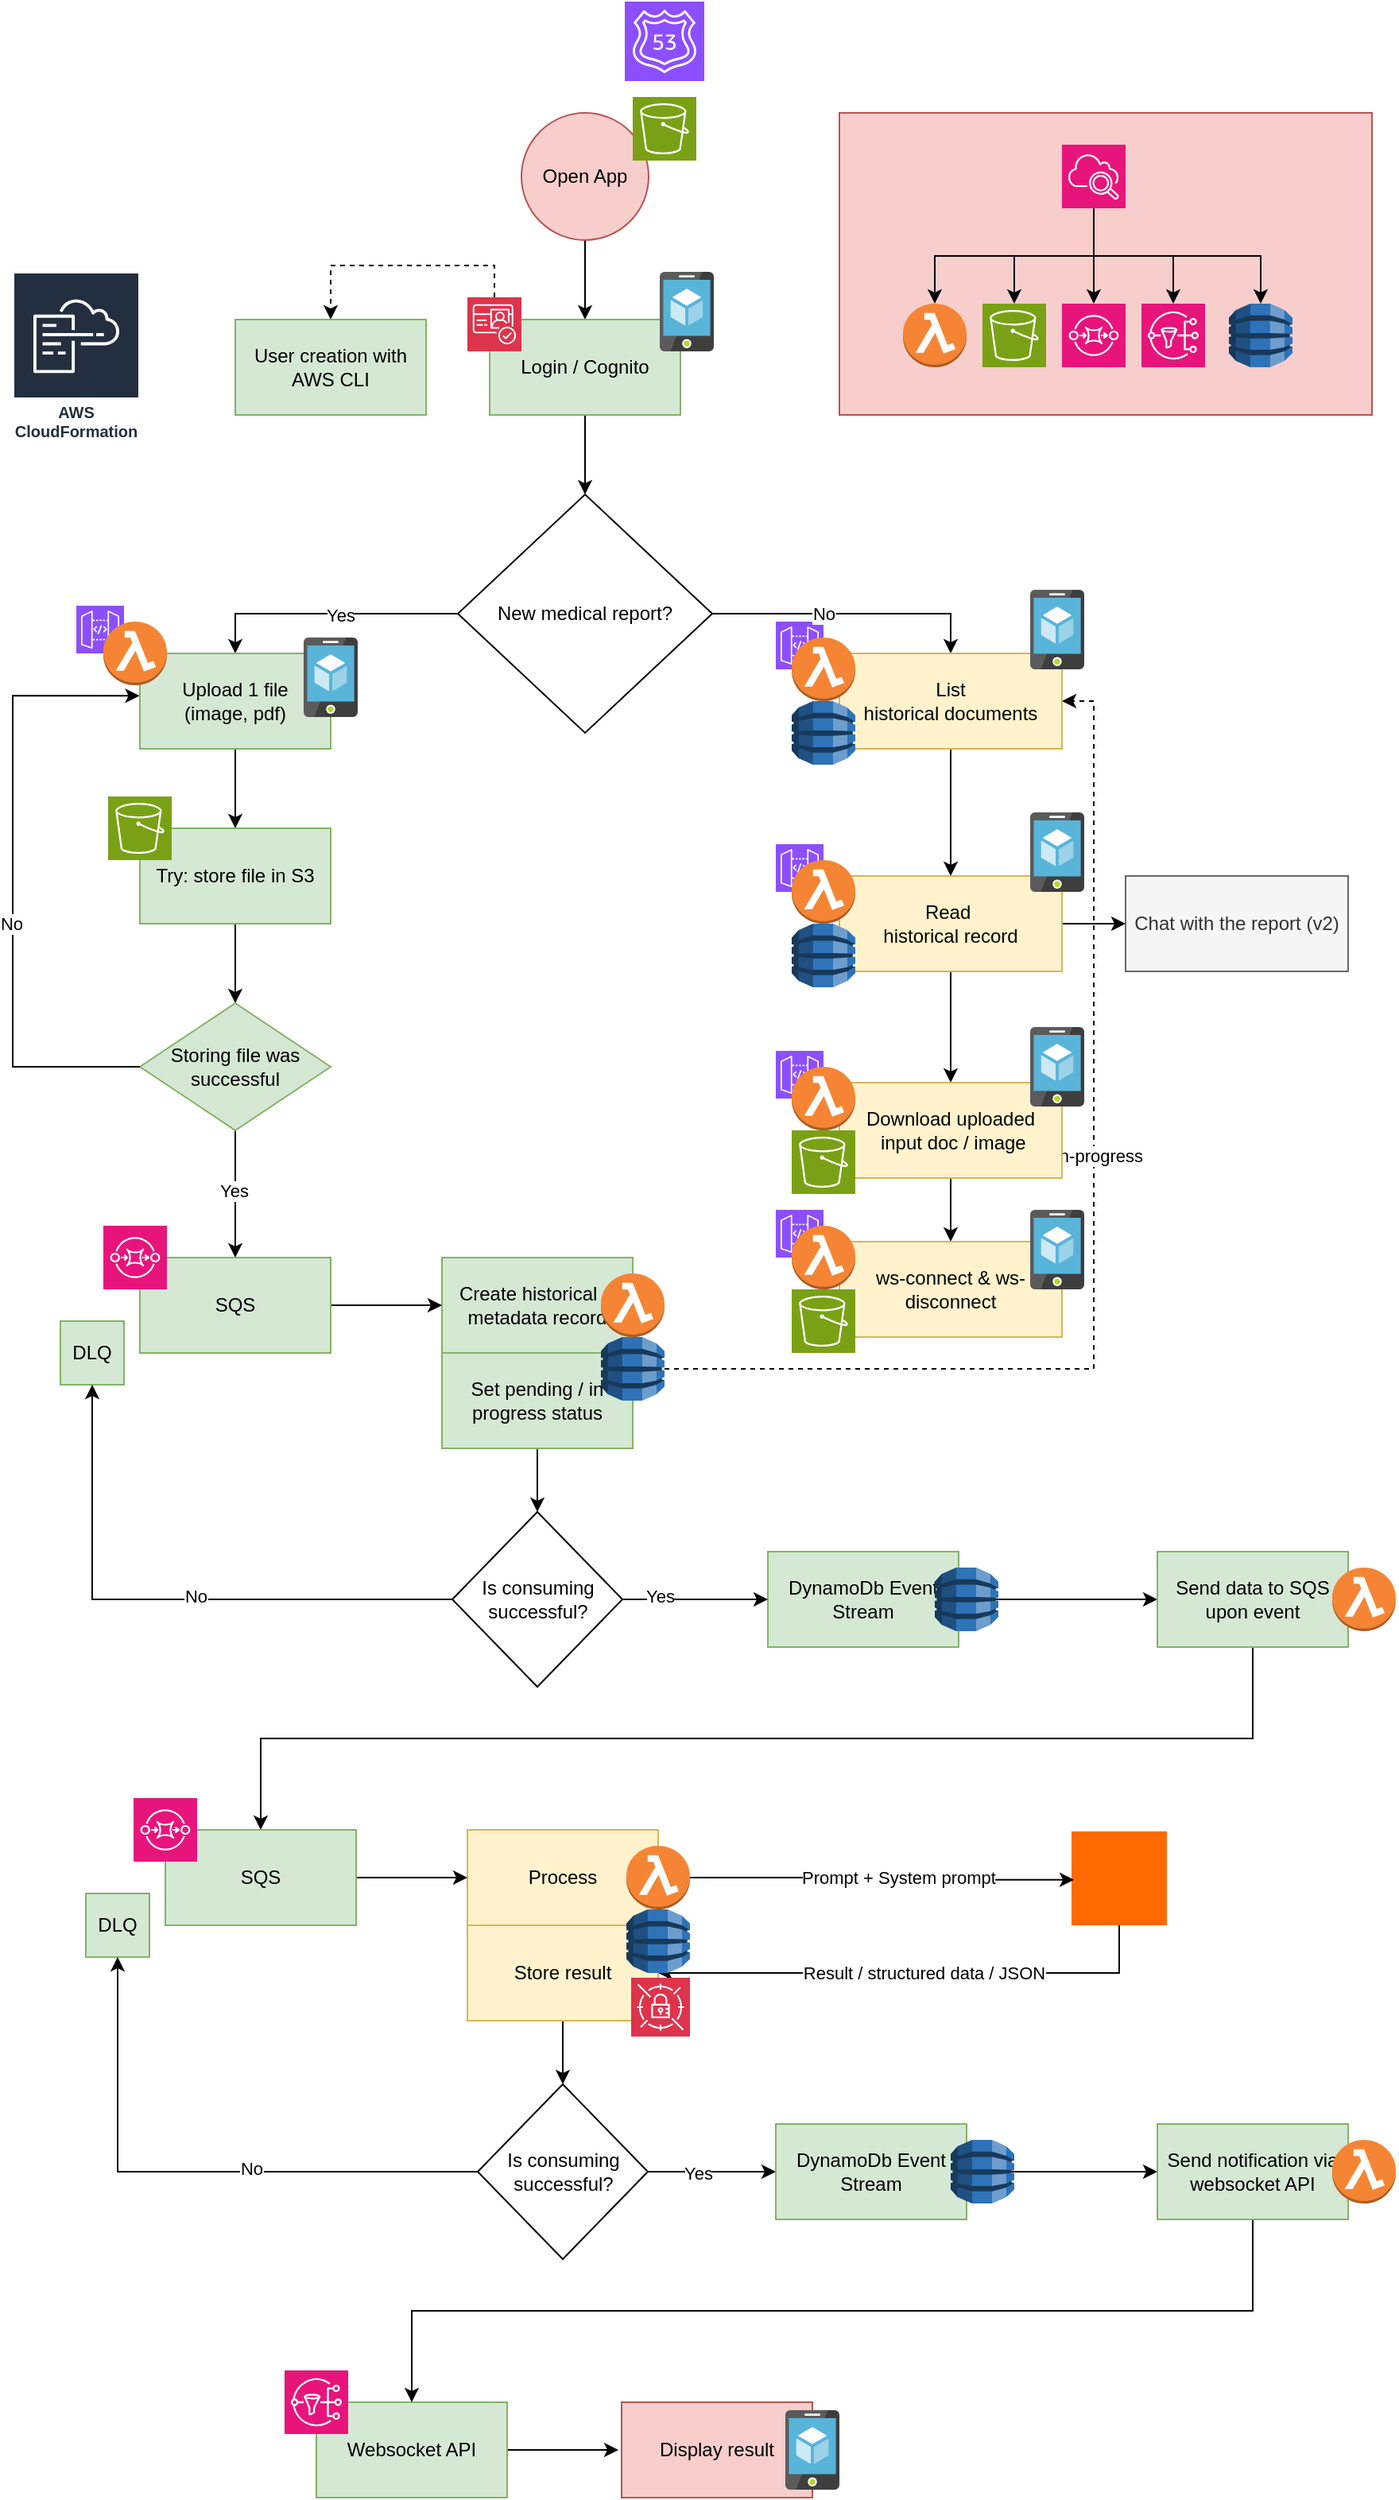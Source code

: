 <mxfile version="27.1.6">
  <diagram name="Page-1" id="Y_hc3ARw3C1NL8DJsnTQ">
    <mxGraphModel dx="990" dy="815" grid="1" gridSize="10" guides="1" tooltips="1" connect="1" arrows="1" fold="1" page="1" pageScale="1" pageWidth="850" pageHeight="1100" math="0" shadow="0">
      <root>
        <mxCell id="0" />
        <mxCell id="1" parent="0" />
        <mxCell id="__iqIt55K_sFtDM_duey-32" value="" style="sketch=0;points=[[0,0,0],[0.25,0,0],[0.5,0,0],[0.75,0,0],[1,0,0],[0,1,0],[0.25,1,0],[0.5,1,0],[0.75,1,0],[1,1,0],[0,0.25,0],[0,0.5,0],[0,0.75,0],[1,0.25,0],[1,0.5,0],[1,0.75,0]];outlineConnect=0;fontColor=#232F3E;fillColor=#8C4FFF;strokeColor=#ffffff;dashed=0;verticalLabelPosition=bottom;verticalAlign=top;align=center;html=1;fontSize=12;fontStyle=0;aspect=fixed;shape=mxgraph.aws4.resourceIcon;resIcon=mxgraph.aws4.api_gateway;" parent="1" vertex="1">
          <mxGeometry x="520" y="790" width="30" height="30" as="geometry" />
        </mxCell>
        <mxCell id="__iqIt55K_sFtDM_duey-17" style="edgeStyle=orthogonalEdgeStyle;rounded=0;orthogonalLoop=1;jettySize=auto;html=1;exitX=0.5;exitY=1;exitDx=0;exitDy=0;entryX=0.5;entryY=0;entryDx=0;entryDy=0;" parent="1" source="__iqIt55K_sFtDM_duey-23" target="rx4f9Ddi6StPvwFSY7jq-37" edge="1">
          <mxGeometry relative="1" as="geometry" />
        </mxCell>
        <mxCell id="__iqIt55K_sFtDM_duey-25" style="edgeStyle=orthogonalEdgeStyle;rounded=0;orthogonalLoop=1;jettySize=auto;html=1;exitX=1;exitY=0.5;exitDx=0;exitDy=0;entryX=0;entryY=0.5;entryDx=0;entryDy=0;" parent="1" source="__iqIt55K_sFtDM_duey-16" target="__iqIt55K_sFtDM_duey-23" edge="1">
          <mxGeometry relative="1" as="geometry" />
        </mxCell>
        <mxCell id="__iqIt55K_sFtDM_duey-16" value="DynamoDb Event Stream" style="rounded=0;whiteSpace=wrap;html=1;fillColor=#d5e8d4;strokeColor=#82b366;" parent="1" vertex="1">
          <mxGeometry x="515" y="1005" width="120" height="60" as="geometry" />
        </mxCell>
        <mxCell id="rx4f9Ddi6StPvwFSY7jq-116" value="" style="sketch=0;points=[[0,0,0],[0.25,0,0],[0.5,0,0],[0.75,0,0],[1,0,0],[0,1,0],[0.25,1,0],[0.5,1,0],[0.75,1,0],[1,1,0],[0,0.25,0],[0,0.5,0],[0,0.75,0],[1,0.25,0],[1,0.5,0],[1,0.75,0]];outlineConnect=0;fontColor=#232F3E;fillColor=#8C4FFF;strokeColor=#ffffff;dashed=0;verticalLabelPosition=bottom;verticalAlign=top;align=center;html=1;fontSize=12;fontStyle=0;aspect=fixed;shape=mxgraph.aws4.resourceIcon;resIcon=mxgraph.aws4.api_gateway;" parent="1" vertex="1">
          <mxGeometry x="520" y="690" width="30" height="30" as="geometry" />
        </mxCell>
        <mxCell id="rx4f9Ddi6StPvwFSY7jq-115" value="" style="sketch=0;points=[[0,0,0],[0.25,0,0],[0.5,0,0],[0.75,0,0],[1,0,0],[0,1,0],[0.25,1,0],[0.5,1,0],[0.75,1,0],[1,1,0],[0,0.25,0],[0,0.5,0],[0,0.75,0],[1,0.25,0],[1,0.5,0],[1,0.75,0]];outlineConnect=0;fontColor=#232F3E;fillColor=#8C4FFF;strokeColor=#ffffff;dashed=0;verticalLabelPosition=bottom;verticalAlign=top;align=center;html=1;fontSize=12;fontStyle=0;aspect=fixed;shape=mxgraph.aws4.resourceIcon;resIcon=mxgraph.aws4.api_gateway;" parent="1" vertex="1">
          <mxGeometry x="520" y="560" width="30" height="30" as="geometry" />
        </mxCell>
        <mxCell id="rx4f9Ddi6StPvwFSY7jq-114" value="" style="sketch=0;points=[[0,0,0],[0.25,0,0],[0.5,0,0],[0.75,0,0],[1,0,0],[0,1,0],[0.25,1,0],[0.5,1,0],[0.75,1,0],[1,1,0],[0,0.25,0],[0,0.5,0],[0,0.75,0],[1,0.25,0],[1,0.5,0],[1,0.75,0]];outlineConnect=0;fontColor=#232F3E;fillColor=#8C4FFF;strokeColor=#ffffff;dashed=0;verticalLabelPosition=bottom;verticalAlign=top;align=center;html=1;fontSize=12;fontStyle=0;aspect=fixed;shape=mxgraph.aws4.resourceIcon;resIcon=mxgraph.aws4.api_gateway;" parent="1" vertex="1">
          <mxGeometry x="520" y="420" width="30" height="30" as="geometry" />
        </mxCell>
        <mxCell id="rx4f9Ddi6StPvwFSY7jq-113" value="" style="sketch=0;points=[[0,0,0],[0.25,0,0],[0.5,0,0],[0.75,0,0],[1,0,0],[0,1,0],[0.25,1,0],[0.5,1,0],[0.75,1,0],[1,1,0],[0,0.25,0],[0,0.5,0],[0,0.75,0],[1,0.25,0],[1,0.5,0],[1,0.75,0]];outlineConnect=0;fontColor=#232F3E;fillColor=#8C4FFF;strokeColor=#ffffff;dashed=0;verticalLabelPosition=bottom;verticalAlign=top;align=center;html=1;fontSize=12;fontStyle=0;aspect=fixed;shape=mxgraph.aws4.resourceIcon;resIcon=mxgraph.aws4.api_gateway;" parent="1" vertex="1">
          <mxGeometry x="80" y="410" width="30" height="30" as="geometry" />
        </mxCell>
        <mxCell id="rx4f9Ddi6StPvwFSY7jq-107" value="" style="rounded=0;whiteSpace=wrap;html=1;fillColor=#f8cecc;strokeColor=#b85450;" parent="1" vertex="1">
          <mxGeometry x="560" y="100" width="335" height="190" as="geometry" />
        </mxCell>
        <mxCell id="rx4f9Ddi6StPvwFSY7jq-8" style="edgeStyle=orthogonalEdgeStyle;rounded=0;orthogonalLoop=1;jettySize=auto;html=1;exitX=0.5;exitY=1;exitDx=0;exitDy=0;entryX=0.5;entryY=0;entryDx=0;entryDy=0;" parent="1" source="rx4f9Ddi6StPvwFSY7jq-1" target="rx4f9Ddi6StPvwFSY7jq-2" edge="1">
          <mxGeometry relative="1" as="geometry" />
        </mxCell>
        <mxCell id="rx4f9Ddi6StPvwFSY7jq-1" value="Open App" style="ellipse;whiteSpace=wrap;html=1;aspect=fixed;fillColor=#f8cecc;strokeColor=#b85450;" parent="1" vertex="1">
          <mxGeometry x="360" y="100" width="80" height="80" as="geometry" />
        </mxCell>
        <mxCell id="rx4f9Ddi6StPvwFSY7jq-11" style="edgeStyle=orthogonalEdgeStyle;rounded=0;orthogonalLoop=1;jettySize=auto;html=1;exitX=0.5;exitY=1;exitDx=0;exitDy=0;entryX=0.5;entryY=0;entryDx=0;entryDy=0;" parent="1" source="rx4f9Ddi6StPvwFSY7jq-2" target="rx4f9Ddi6StPvwFSY7jq-3" edge="1">
          <mxGeometry relative="1" as="geometry" />
        </mxCell>
        <mxCell id="rx4f9Ddi6StPvwFSY7jq-2" value="Login / Cognito" style="rounded=0;whiteSpace=wrap;html=1;fillColor=#d5e8d4;strokeColor=#82b366;" parent="1" vertex="1">
          <mxGeometry x="340" y="230" width="120" height="60" as="geometry" />
        </mxCell>
        <mxCell id="rx4f9Ddi6StPvwFSY7jq-6" style="edgeStyle=orthogonalEdgeStyle;rounded=0;orthogonalLoop=1;jettySize=auto;html=1;exitX=1;exitY=0.5;exitDx=0;exitDy=0;entryX=0.5;entryY=0;entryDx=0;entryDy=0;" parent="1" source="rx4f9Ddi6StPvwFSY7jq-3" target="rx4f9Ddi6StPvwFSY7jq-5" edge="1">
          <mxGeometry relative="1" as="geometry" />
        </mxCell>
        <mxCell id="rx4f9Ddi6StPvwFSY7jq-10" value="No" style="edgeLabel;html=1;align=center;verticalAlign=middle;resizable=0;points=[];" parent="rx4f9Ddi6StPvwFSY7jq-6" vertex="1" connectable="0">
          <mxGeometry x="-0.204" relative="1" as="geometry">
            <mxPoint as="offset" />
          </mxGeometry>
        </mxCell>
        <mxCell id="rx4f9Ddi6StPvwFSY7jq-7" style="edgeStyle=orthogonalEdgeStyle;rounded=0;orthogonalLoop=1;jettySize=auto;html=1;exitX=0;exitY=0.5;exitDx=0;exitDy=0;entryX=0.5;entryY=0;entryDx=0;entryDy=0;" parent="1" source="rx4f9Ddi6StPvwFSY7jq-3" target="rx4f9Ddi6StPvwFSY7jq-4" edge="1">
          <mxGeometry relative="1" as="geometry" />
        </mxCell>
        <mxCell id="rx4f9Ddi6StPvwFSY7jq-9" value="Yes" style="edgeLabel;html=1;align=center;verticalAlign=middle;resizable=0;points=[];" parent="rx4f9Ddi6StPvwFSY7jq-7" vertex="1" connectable="0">
          <mxGeometry x="-0.102" y="1" relative="1" as="geometry">
            <mxPoint as="offset" />
          </mxGeometry>
        </mxCell>
        <mxCell id="rx4f9Ddi6StPvwFSY7jq-3" value="New medical report?" style="rhombus;whiteSpace=wrap;html=1;" parent="1" vertex="1">
          <mxGeometry x="320" y="340" width="160" height="150" as="geometry" />
        </mxCell>
        <mxCell id="rx4f9Ddi6StPvwFSY7jq-24" style="edgeStyle=orthogonalEdgeStyle;rounded=0;orthogonalLoop=1;jettySize=auto;html=1;exitX=0.5;exitY=1;exitDx=0;exitDy=0;entryX=0.5;entryY=0;entryDx=0;entryDy=0;" parent="1" source="rx4f9Ddi6StPvwFSY7jq-4" target="rx4f9Ddi6StPvwFSY7jq-19" edge="1">
          <mxGeometry relative="1" as="geometry" />
        </mxCell>
        <mxCell id="rx4f9Ddi6StPvwFSY7jq-4" value="Upload 1 file &lt;br&gt;(image, pdf)" style="rounded=0;whiteSpace=wrap;html=1;fillColor=#d5e8d4;strokeColor=#82b366;" parent="1" vertex="1">
          <mxGeometry x="120" y="440" width="120" height="60" as="geometry" />
        </mxCell>
        <mxCell id="rx4f9Ddi6StPvwFSY7jq-55" style="edgeStyle=orthogonalEdgeStyle;rounded=0;orthogonalLoop=1;jettySize=auto;html=1;exitX=0.5;exitY=1;exitDx=0;exitDy=0;entryX=0.5;entryY=0;entryDx=0;entryDy=0;" parent="1" source="rx4f9Ddi6StPvwFSY7jq-5" target="rx4f9Ddi6StPvwFSY7jq-54" edge="1">
          <mxGeometry relative="1" as="geometry" />
        </mxCell>
        <mxCell id="rx4f9Ddi6StPvwFSY7jq-5" value="List &lt;br&gt;&lt;div&gt;historical documents&lt;/div&gt;" style="rounded=0;whiteSpace=wrap;html=1;fillColor=#fff2cc;strokeColor=#d6b656;" parent="1" vertex="1">
          <mxGeometry x="560" y="440" width="140" height="60" as="geometry" />
        </mxCell>
        <mxCell id="rx4f9Ddi6StPvwFSY7jq-13" style="edgeStyle=orthogonalEdgeStyle;rounded=0;orthogonalLoop=1;jettySize=auto;html=1;exitX=1;exitY=0.5;exitDx=0;exitDy=0;entryX=1;entryY=0.5;entryDx=0;entryDy=0;dashed=1;" parent="1" source="rx4f9Ddi6StPvwFSY7jq-49" target="rx4f9Ddi6StPvwFSY7jq-5" edge="1">
          <mxGeometry relative="1" as="geometry" />
        </mxCell>
        <mxCell id="wP5DtTvuLRXzQggHeiQx-1" value="in-progress" style="edgeLabel;html=1;align=center;verticalAlign=middle;resizable=0;points=[];" vertex="1" connectable="0" parent="rx4f9Ddi6StPvwFSY7jq-13">
          <mxGeometry x="0.14" y="-3" relative="1" as="geometry">
            <mxPoint as="offset" />
          </mxGeometry>
        </mxCell>
        <mxCell id="rx4f9Ddi6StPvwFSY7jq-12" value="Create historical &amp;amp; metadata record" style="rounded=0;whiteSpace=wrap;html=1;fillColor=#d5e8d4;strokeColor=#82b366;" parent="1" vertex="1">
          <mxGeometry x="310" y="820" width="120" height="60" as="geometry" />
        </mxCell>
        <mxCell id="__iqIt55K_sFtDM_duey-5" style="edgeStyle=orthogonalEdgeStyle;rounded=0;orthogonalLoop=1;jettySize=auto;html=1;exitX=0.5;exitY=1;exitDx=0;exitDy=0;entryX=0.5;entryY=0;entryDx=0;entryDy=0;" parent="1" source="rx4f9Ddi6StPvwFSY7jq-17" target="__iqIt55K_sFtDM_duey-3" edge="1">
          <mxGeometry relative="1" as="geometry" />
        </mxCell>
        <mxCell id="rx4f9Ddi6StPvwFSY7jq-17" value="Set pending / in progress status" style="rounded=0;whiteSpace=wrap;html=1;fillColor=#d5e8d4;strokeColor=#82b366;" parent="1" vertex="1">
          <mxGeometry x="310" y="880" width="120" height="60" as="geometry" />
        </mxCell>
        <mxCell id="rx4f9Ddi6StPvwFSY7jq-27" style="edgeStyle=orthogonalEdgeStyle;rounded=0;orthogonalLoop=1;jettySize=auto;html=1;exitX=0.5;exitY=1;exitDx=0;exitDy=0;entryX=0.5;entryY=0;entryDx=0;entryDy=0;" parent="1" source="rx4f9Ddi6StPvwFSY7jq-19" target="rx4f9Ddi6StPvwFSY7jq-26" edge="1">
          <mxGeometry relative="1" as="geometry" />
        </mxCell>
        <mxCell id="rx4f9Ddi6StPvwFSY7jq-19" value="Try: store file in S3" style="rounded=0;whiteSpace=wrap;html=1;fillColor=#d5e8d4;strokeColor=#82b366;" parent="1" vertex="1">
          <mxGeometry x="120" y="550" width="120" height="60" as="geometry" />
        </mxCell>
        <mxCell id="rx4f9Ddi6StPvwFSY7jq-36" style="edgeStyle=orthogonalEdgeStyle;rounded=0;orthogonalLoop=1;jettySize=auto;html=1;" parent="1" source="rx4f9Ddi6StPvwFSY7jq-21" target="rx4f9Ddi6StPvwFSY7jq-12" edge="1">
          <mxGeometry relative="1" as="geometry" />
        </mxCell>
        <mxCell id="rx4f9Ddi6StPvwFSY7jq-21" value="SQS" style="rounded=0;whiteSpace=wrap;html=1;fillColor=#d5e8d4;strokeColor=#82b366;" parent="1" vertex="1">
          <mxGeometry x="120" y="820" width="120" height="60" as="geometry" />
        </mxCell>
        <mxCell id="rx4f9Ddi6StPvwFSY7jq-28" style="edgeStyle=orthogonalEdgeStyle;rounded=0;orthogonalLoop=1;jettySize=auto;html=1;exitX=0.5;exitY=1;exitDx=0;exitDy=0;" parent="1" source="rx4f9Ddi6StPvwFSY7jq-26" target="rx4f9Ddi6StPvwFSY7jq-21" edge="1">
          <mxGeometry relative="1" as="geometry" />
        </mxCell>
        <mxCell id="rx4f9Ddi6StPvwFSY7jq-31" value="Yes" style="edgeLabel;html=1;align=center;verticalAlign=middle;resizable=0;points=[];" parent="rx4f9Ddi6StPvwFSY7jq-28" vertex="1" connectable="0">
          <mxGeometry x="-0.061" y="-1" relative="1" as="geometry">
            <mxPoint as="offset" />
          </mxGeometry>
        </mxCell>
        <mxCell id="rx4f9Ddi6StPvwFSY7jq-26" value="Storing file was successful" style="rhombus;whiteSpace=wrap;html=1;fillColor=#d5e8d4;strokeColor=#82b366;" parent="1" vertex="1">
          <mxGeometry x="120" y="660" width="120" height="80" as="geometry" />
        </mxCell>
        <mxCell id="rx4f9Ddi6StPvwFSY7jq-29" style="edgeStyle=orthogonalEdgeStyle;rounded=0;orthogonalLoop=1;jettySize=auto;html=1;exitX=0;exitY=0.5;exitDx=0;exitDy=0;entryX=-0.002;entryY=0.444;entryDx=0;entryDy=0;entryPerimeter=0;" parent="1" source="rx4f9Ddi6StPvwFSY7jq-26" target="rx4f9Ddi6StPvwFSY7jq-4" edge="1">
          <mxGeometry relative="1" as="geometry">
            <Array as="points">
              <mxPoint x="40" y="700" />
              <mxPoint x="40" y="467" />
            </Array>
          </mxGeometry>
        </mxCell>
        <mxCell id="rx4f9Ddi6StPvwFSY7jq-30" value="No" style="edgeLabel;html=1;align=center;verticalAlign=middle;resizable=0;points=[];" parent="rx4f9Ddi6StPvwFSY7jq-29" vertex="1" connectable="0">
          <mxGeometry x="-0.133" y="1" relative="1" as="geometry">
            <mxPoint as="offset" />
          </mxGeometry>
        </mxCell>
        <mxCell id="rx4f9Ddi6StPvwFSY7jq-32" value="Process" style="rounded=0;whiteSpace=wrap;html=1;fillColor=#fff2cc;strokeColor=#d6b656;" parent="1" vertex="1">
          <mxGeometry x="326" y="1180" width="120" height="60" as="geometry" />
        </mxCell>
        <mxCell id="rx4f9Ddi6StPvwFSY7jq-34" value="" style="outlineConnect=0;dashed=0;verticalLabelPosition=bottom;verticalAlign=top;align=center;html=1;shape=mxgraph.aws3.lambda_function;fillColor=#F58534;gradientColor=none;" parent="1" vertex="1">
          <mxGeometry x="426" y="1190" width="40" height="40" as="geometry" />
        </mxCell>
        <mxCell id="rx4f9Ddi6StPvwFSY7jq-35" value="" style="outlineConnect=0;dashed=0;verticalLabelPosition=bottom;verticalAlign=top;align=center;html=1;shape=mxgraph.aws3.lambda_function;fillColor=#F58534;gradientColor=none;" parent="1" vertex="1">
          <mxGeometry x="410" y="830" width="40" height="40" as="geometry" />
        </mxCell>
        <mxCell id="rx4f9Ddi6StPvwFSY7jq-39" style="edgeStyle=orthogonalEdgeStyle;rounded=0;orthogonalLoop=1;jettySize=auto;html=1;exitX=1;exitY=0.5;exitDx=0;exitDy=0;entryX=0;entryY=0.5;entryDx=0;entryDy=0;" parent="1" source="rx4f9Ddi6StPvwFSY7jq-37" target="rx4f9Ddi6StPvwFSY7jq-32" edge="1">
          <mxGeometry relative="1" as="geometry" />
        </mxCell>
        <mxCell id="rx4f9Ddi6StPvwFSY7jq-37" value="SQS" style="rounded=0;whiteSpace=wrap;html=1;fillColor=#d5e8d4;strokeColor=#82b366;" parent="1" vertex="1">
          <mxGeometry x="136" y="1180" width="120" height="60" as="geometry" />
        </mxCell>
        <mxCell id="rx4f9Ddi6StPvwFSY7jq-46" style="edgeStyle=orthogonalEdgeStyle;rounded=0;orthogonalLoop=1;jettySize=auto;html=1;entryX=1;entryY=0.5;entryDx=0;entryDy=0;" parent="1" source="rx4f9Ddi6StPvwFSY7jq-41" target="rx4f9Ddi6StPvwFSY7jq-48" edge="1">
          <mxGeometry relative="1" as="geometry">
            <Array as="points">
              <mxPoint x="736" y="1270" />
            </Array>
          </mxGeometry>
        </mxCell>
        <mxCell id="rx4f9Ddi6StPvwFSY7jq-47" value="Result / structured data / JSON" style="edgeLabel;html=1;align=center;verticalAlign=middle;resizable=0;points=[];" parent="rx4f9Ddi6StPvwFSY7jq-46" vertex="1" connectable="0">
          <mxGeometry x="-0.147" y="-3" relative="1" as="geometry">
            <mxPoint x="-17" y="3" as="offset" />
          </mxGeometry>
        </mxCell>
        <mxCell id="rx4f9Ddi6StPvwFSY7jq-41" value="" style="points=[];aspect=fixed;html=1;align=center;shadow=0;dashed=0;fillColor=#FF6A00;strokeColor=none;shape=mxgraph.alibaba_cloud.multimediaai;" parent="1" vertex="1">
          <mxGeometry x="706" y="1180.9" width="60" height="59.1" as="geometry" />
        </mxCell>
        <mxCell id="rx4f9Ddi6StPvwFSY7jq-44" style="edgeStyle=orthogonalEdgeStyle;rounded=0;orthogonalLoop=1;jettySize=auto;html=1;exitX=1;exitY=0.5;exitDx=0;exitDy=0;exitPerimeter=0;entryX=0.026;entryY=0.516;entryDx=0;entryDy=0;entryPerimeter=0;" parent="1" source="rx4f9Ddi6StPvwFSY7jq-34" target="rx4f9Ddi6StPvwFSY7jq-41" edge="1">
          <mxGeometry relative="1" as="geometry" />
        </mxCell>
        <mxCell id="rx4f9Ddi6StPvwFSY7jq-45" value="Prompt + System prompt" style="edgeLabel;html=1;align=center;verticalAlign=middle;resizable=0;points=[];" parent="rx4f9Ddi6StPvwFSY7jq-44" vertex="1" connectable="0">
          <mxGeometry x="-0.658" y="1" relative="1" as="geometry">
            <mxPoint x="89" y="1" as="offset" />
          </mxGeometry>
        </mxCell>
        <mxCell id="__iqIt55K_sFtDM_duey-10" style="edgeStyle=orthogonalEdgeStyle;rounded=0;orthogonalLoop=1;jettySize=auto;html=1;exitX=0.5;exitY=1;exitDx=0;exitDy=0;entryX=0.5;entryY=0;entryDx=0;entryDy=0;" parent="1" source="rx4f9Ddi6StPvwFSY7jq-48" target="__iqIt55K_sFtDM_duey-4" edge="1">
          <mxGeometry relative="1" as="geometry" />
        </mxCell>
        <mxCell id="rx4f9Ddi6StPvwFSY7jq-48" value="Store result" style="rounded=0;whiteSpace=wrap;html=1;fillColor=#fff2cc;strokeColor=#d6b656;" parent="1" vertex="1">
          <mxGeometry x="326" y="1240" width="120" height="60" as="geometry" />
        </mxCell>
        <mxCell id="rx4f9Ddi6StPvwFSY7jq-49" value="" style="outlineConnect=0;dashed=0;verticalLabelPosition=bottom;verticalAlign=top;align=center;html=1;shape=mxgraph.aws3.dynamo_db;fillColor=#2E73B8;gradientColor=none;" parent="1" vertex="1">
          <mxGeometry x="410" y="870" width="40" height="40" as="geometry" />
        </mxCell>
        <mxCell id="rx4f9Ddi6StPvwFSY7jq-52" value="" style="outlineConnect=0;dashed=0;verticalLabelPosition=bottom;verticalAlign=top;align=center;html=1;shape=mxgraph.aws3.dynamo_db;fillColor=#2E73B8;gradientColor=none;" parent="1" vertex="1">
          <mxGeometry x="426" y="1230" width="40" height="40" as="geometry" />
        </mxCell>
        <mxCell id="rx4f9Ddi6StPvwFSY7jq-53" value="" style="outlineConnect=0;dashed=0;verticalLabelPosition=bottom;verticalAlign=top;align=center;html=1;shape=mxgraph.aws3.dynamo_db;fillColor=#2E73B8;gradientColor=none;" parent="1" vertex="1">
          <mxGeometry x="530" y="470" width="40" height="40" as="geometry" />
        </mxCell>
        <mxCell id="rx4f9Ddi6StPvwFSY7jq-60" style="edgeStyle=orthogonalEdgeStyle;rounded=0;orthogonalLoop=1;jettySize=auto;html=1;exitX=1;exitY=0.5;exitDx=0;exitDy=0;entryX=0;entryY=0.5;entryDx=0;entryDy=0;" parent="1" source="rx4f9Ddi6StPvwFSY7jq-54" target="rx4f9Ddi6StPvwFSY7jq-59" edge="1">
          <mxGeometry relative="1" as="geometry" />
        </mxCell>
        <mxCell id="rx4f9Ddi6StPvwFSY7jq-77" style="edgeStyle=orthogonalEdgeStyle;rounded=0;orthogonalLoop=1;jettySize=auto;html=1;exitX=0.5;exitY=1;exitDx=0;exitDy=0;entryX=0.5;entryY=0;entryDx=0;entryDy=0;" parent="1" source="rx4f9Ddi6StPvwFSY7jq-54" target="rx4f9Ddi6StPvwFSY7jq-76" edge="1">
          <mxGeometry relative="1" as="geometry" />
        </mxCell>
        <mxCell id="rx4f9Ddi6StPvwFSY7jq-54" value="Read&amp;nbsp;&lt;div&gt;historical record&lt;/div&gt;" style="rounded=0;whiteSpace=wrap;html=1;fillColor=#fff2cc;strokeColor=#d6b656;" parent="1" vertex="1">
          <mxGeometry x="560" y="580" width="140" height="60" as="geometry" />
        </mxCell>
        <mxCell id="rx4f9Ddi6StPvwFSY7jq-56" value="" style="outlineConnect=0;dashed=0;verticalLabelPosition=bottom;verticalAlign=top;align=center;html=1;shape=mxgraph.aws3.lambda_function;fillColor=#F58534;gradientColor=none;" parent="1" vertex="1">
          <mxGeometry x="530" y="430" width="40" height="40" as="geometry" />
        </mxCell>
        <mxCell id="rx4f9Ddi6StPvwFSY7jq-57" value="" style="outlineConnect=0;dashed=0;verticalLabelPosition=bottom;verticalAlign=top;align=center;html=1;shape=mxgraph.aws3.dynamo_db;fillColor=#2E73B8;gradientColor=none;" parent="1" vertex="1">
          <mxGeometry x="530" y="610" width="40" height="40" as="geometry" />
        </mxCell>
        <mxCell id="rx4f9Ddi6StPvwFSY7jq-58" value="" style="outlineConnect=0;dashed=0;verticalLabelPosition=bottom;verticalAlign=top;align=center;html=1;shape=mxgraph.aws3.lambda_function;fillColor=#F58534;gradientColor=none;" parent="1" vertex="1">
          <mxGeometry x="530" y="570" width="40" height="40" as="geometry" />
        </mxCell>
        <mxCell id="rx4f9Ddi6StPvwFSY7jq-59" value="Chat with the report (v2)" style="rounded=0;whiteSpace=wrap;html=1;fillColor=#f5f5f5;fontColor=#333333;strokeColor=#666666;" parent="1" vertex="1">
          <mxGeometry x="740" y="580" width="140" height="60" as="geometry" />
        </mxCell>
        <mxCell id="rx4f9Ddi6StPvwFSY7jq-64" style="edgeStyle=orthogonalEdgeStyle;rounded=0;orthogonalLoop=1;jettySize=auto;html=1;exitX=1;exitY=0.5;exitDx=0;exitDy=0;entryX=0;entryY=0.5;entryDx=0;entryDy=0;" parent="1" source="rx4f9Ddi6StPvwFSY7jq-65" edge="1">
          <mxGeometry relative="1" as="geometry">
            <mxPoint x="421" y="1570" as="targetPoint" />
          </mxGeometry>
        </mxCell>
        <mxCell id="rx4f9Ddi6StPvwFSY7jq-65" value="Websocket API" style="rounded=0;whiteSpace=wrap;html=1;fillColor=#d5e8d4;strokeColor=#82b366;" parent="1" vertex="1">
          <mxGeometry x="231" y="1540" width="120" height="60" as="geometry" />
        </mxCell>
        <mxCell id="rx4f9Ddi6StPvwFSY7jq-66" value="Display result" style="rounded=0;whiteSpace=wrap;html=1;fillColor=#f8cecc;strokeColor=#b85450;" parent="1" vertex="1">
          <mxGeometry x="423" y="1540" width="120" height="60" as="geometry" />
        </mxCell>
        <mxCell id="rx4f9Ddi6StPvwFSY7jq-69" value="" style="image;sketch=0;aspect=fixed;html=1;points=[];align=center;fontSize=12;image=img/lib/mscae/App_Service_Mobile_App.svg;" parent="1" vertex="1">
          <mxGeometry x="526" y="1545" width="34" height="50" as="geometry" />
        </mxCell>
        <mxCell id="rx4f9Ddi6StPvwFSY7jq-70" value="" style="image;sketch=0;aspect=fixed;html=1;points=[];align=center;fontSize=12;image=img/lib/mscae/App_Service_Mobile_App.svg;" parent="1" vertex="1">
          <mxGeometry x="680" y="400" width="34" height="50" as="geometry" />
        </mxCell>
        <mxCell id="rx4f9Ddi6StPvwFSY7jq-71" value="" style="image;sketch=0;aspect=fixed;html=1;points=[];align=center;fontSize=12;image=img/lib/mscae/App_Service_Mobile_App.svg;" parent="1" vertex="1">
          <mxGeometry x="680" y="540" width="34" height="50" as="geometry" />
        </mxCell>
        <mxCell id="rx4f9Ddi6StPvwFSY7jq-73" value="" style="image;sketch=0;aspect=fixed;html=1;points=[];align=center;fontSize=12;image=img/lib/mscae/App_Service_Mobile_App.svg;" parent="1" vertex="1">
          <mxGeometry x="447" y="200" width="34" height="50" as="geometry" />
        </mxCell>
        <mxCell id="rx4f9Ddi6StPvwFSY7jq-74" value="" style="image;sketch=0;aspect=fixed;html=1;points=[];align=center;fontSize=12;image=img/lib/mscae/App_Service_Mobile_App.svg;" parent="1" vertex="1">
          <mxGeometry x="223" y="430" width="34" height="50" as="geometry" />
        </mxCell>
        <mxCell id="__iqIt55K_sFtDM_duey-34" style="edgeStyle=orthogonalEdgeStyle;rounded=0;orthogonalLoop=1;jettySize=auto;html=1;exitX=0.5;exitY=1;exitDx=0;exitDy=0;entryX=0.5;entryY=0;entryDx=0;entryDy=0;" parent="1" source="rx4f9Ddi6StPvwFSY7jq-76" target="__iqIt55K_sFtDM_duey-29" edge="1">
          <mxGeometry relative="1" as="geometry" />
        </mxCell>
        <mxCell id="rx4f9Ddi6StPvwFSY7jq-76" value="Download uploaded&lt;div&gt;&amp;nbsp;input doc / image&lt;/div&gt;" style="rounded=0;whiteSpace=wrap;html=1;fillColor=#fff2cc;strokeColor=#d6b656;" parent="1" vertex="1">
          <mxGeometry x="560" y="710" width="140" height="60" as="geometry" />
        </mxCell>
        <mxCell id="rx4f9Ddi6StPvwFSY7jq-78" value="" style="outlineConnect=0;dashed=0;verticalLabelPosition=bottom;verticalAlign=top;align=center;html=1;shape=mxgraph.aws3.lambda_function;fillColor=#F58534;gradientColor=none;" parent="1" vertex="1">
          <mxGeometry x="530" y="700" width="40" height="40" as="geometry" />
        </mxCell>
        <mxCell id="rx4f9Ddi6StPvwFSY7jq-80" value="" style="sketch=0;points=[[0,0,0],[0.25,0,0],[0.5,0,0],[0.75,0,0],[1,0,0],[0,1,0],[0.25,1,0],[0.5,1,0],[0.75,1,0],[1,1,0],[0,0.25,0],[0,0.5,0],[0,0.75,0],[1,0.25,0],[1,0.5,0],[1,0.75,0]];outlineConnect=0;fontColor=#232F3E;fillColor=#7AA116;strokeColor=#ffffff;dashed=0;verticalLabelPosition=bottom;verticalAlign=top;align=center;html=1;fontSize=12;fontStyle=0;aspect=fixed;shape=mxgraph.aws4.resourceIcon;resIcon=mxgraph.aws4.s3;" parent="1" vertex="1">
          <mxGeometry x="530" y="740" width="40" height="40" as="geometry" />
        </mxCell>
        <mxCell id="rx4f9Ddi6StPvwFSY7jq-81" value="" style="image;sketch=0;aspect=fixed;html=1;points=[];align=center;fontSize=12;image=img/lib/mscae/App_Service_Mobile_App.svg;" parent="1" vertex="1">
          <mxGeometry x="680" y="675" width="34" height="50" as="geometry" />
        </mxCell>
        <mxCell id="rx4f9Ddi6StPvwFSY7jq-82" value="" style="sketch=0;points=[[0,0,0],[0.25,0,0],[0.5,0,0],[0.75,0,0],[1,0,0],[0,1,0],[0.25,1,0],[0.5,1,0],[0.75,1,0],[1,1,0],[0,0.25,0],[0,0.5,0],[0,0.75,0],[1,0.25,0],[1,0.5,0],[1,0.75,0]];outlineConnect=0;fontColor=#232F3E;fillColor=#7AA116;strokeColor=#ffffff;dashed=0;verticalLabelPosition=bottom;verticalAlign=top;align=center;html=1;fontSize=12;fontStyle=0;aspect=fixed;shape=mxgraph.aws4.resourceIcon;resIcon=mxgraph.aws4.s3;" parent="1" vertex="1">
          <mxGeometry x="100" y="530" width="40" height="40" as="geometry" />
        </mxCell>
        <mxCell id="rx4f9Ddi6StPvwFSY7jq-83" value="" style="sketch=0;points=[[0,0,0],[0.25,0,0],[0.5,0,0],[0.75,0,0],[1,0,0],[0,1,0],[0.25,1,0],[0.5,1,0],[0.75,1,0],[1,1,0],[0,0.25,0],[0,0.5,0],[0,0.75,0],[1,0.25,0],[1,0.5,0],[1,0.75,0]];outlineConnect=0;fontColor=#232F3E;fillColor=#7AA116;strokeColor=#ffffff;dashed=0;verticalLabelPosition=bottom;verticalAlign=top;align=center;html=1;fontSize=12;fontStyle=0;aspect=fixed;shape=mxgraph.aws4.resourceIcon;resIcon=mxgraph.aws4.s3;" parent="1" vertex="1">
          <mxGeometry x="430" y="90" width="40" height="40" as="geometry" />
        </mxCell>
        <mxCell id="rx4f9Ddi6StPvwFSY7jq-85" value="" style="sketch=0;points=[[0,0,0],[0.25,0,0],[0.5,0,0],[0.75,0,0],[1,0,0],[0,1,0],[0.25,1,0],[0.5,1,0],[0.75,1,0],[1,1,0],[0,0.25,0],[0,0.5,0],[0,0.75,0],[1,0.25,0],[1,0.5,0],[1,0.75,0]];outlineConnect=0;fontColor=#232F3E;fillColor=#E7157B;strokeColor=#ffffff;dashed=0;verticalLabelPosition=bottom;verticalAlign=top;align=center;html=1;fontSize=12;fontStyle=0;aspect=fixed;shape=mxgraph.aws4.resourceIcon;resIcon=mxgraph.aws4.sqs;" parent="1" vertex="1">
          <mxGeometry x="116" y="1160" width="40" height="40" as="geometry" />
        </mxCell>
        <mxCell id="rx4f9Ddi6StPvwFSY7jq-86" value="" style="sketch=0;points=[[0,0,0],[0.25,0,0],[0.5,0,0],[0.75,0,0],[1,0,0],[0,1,0],[0.25,1,0],[0.5,1,0],[0.75,1,0],[1,1,0],[0,0.25,0],[0,0.5,0],[0,0.75,0],[1,0.25,0],[1,0.5,0],[1,0.75,0]];outlineConnect=0;fontColor=#232F3E;fillColor=#E7157B;strokeColor=#ffffff;dashed=0;verticalLabelPosition=bottom;verticalAlign=top;align=center;html=1;fontSize=12;fontStyle=0;aspect=fixed;shape=mxgraph.aws4.resourceIcon;resIcon=mxgraph.aws4.sqs;" parent="1" vertex="1">
          <mxGeometry x="97" y="800" width="40" height="40" as="geometry" />
        </mxCell>
        <mxCell id="rx4f9Ddi6StPvwFSY7jq-87" value="" style="sketch=0;points=[[0,0,0],[0.25,0,0],[0.5,0,0],[0.75,0,0],[1,0,0],[0,1,0],[0.25,1,0],[0.5,1,0],[0.75,1,0],[1,1,0],[0,0.25,0],[0,0.5,0],[0,0.75,0],[1,0.25,0],[1,0.5,0],[1,0.75,0]];outlineConnect=0;fontColor=#232F3E;fillColor=#E7157B;strokeColor=#ffffff;dashed=0;verticalLabelPosition=bottom;verticalAlign=top;align=center;html=1;fontSize=12;fontStyle=0;aspect=fixed;shape=mxgraph.aws4.resourceIcon;resIcon=mxgraph.aws4.sns;" parent="1" vertex="1">
          <mxGeometry x="211" y="1520" width="40" height="40" as="geometry" />
        </mxCell>
        <mxCell id="rx4f9Ddi6StPvwFSY7jq-97" style="edgeStyle=orthogonalEdgeStyle;rounded=0;orthogonalLoop=1;jettySize=auto;html=1;exitX=0.5;exitY=1;exitDx=0;exitDy=0;exitPerimeter=0;" parent="1" source="rx4f9Ddi6StPvwFSY7jq-89" target="rx4f9Ddi6StPvwFSY7jq-93" edge="1">
          <mxGeometry relative="1" as="geometry" />
        </mxCell>
        <mxCell id="rx4f9Ddi6StPvwFSY7jq-89" value="" style="sketch=0;points=[[0,0,0],[0.25,0,0],[0.5,0,0],[0.75,0,0],[1,0,0],[0,1,0],[0.25,1,0],[0.5,1,0],[0.75,1,0],[1,1,0],[0,0.25,0],[0,0.5,0],[0,0.75,0],[1,0.25,0],[1,0.5,0],[1,0.75,0]];points=[[0,0,0],[0.25,0,0],[0.5,0,0],[0.75,0,0],[1,0,0],[0,1,0],[0.25,1,0],[0.5,1,0],[0.75,1,0],[1,1,0],[0,0.25,0],[0,0.5,0],[0,0.75,0],[1,0.25,0],[1,0.5,0],[1,0.75,0]];outlineConnect=0;fontColor=#232F3E;fillColor=#E7157B;strokeColor=#ffffff;dashed=0;verticalLabelPosition=bottom;verticalAlign=top;align=center;html=1;fontSize=12;fontStyle=0;aspect=fixed;shape=mxgraph.aws4.resourceIcon;resIcon=mxgraph.aws4.cloudwatch_2;" parent="1" vertex="1">
          <mxGeometry x="700" y="120" width="40" height="40" as="geometry" />
        </mxCell>
        <mxCell id="rx4f9Ddi6StPvwFSY7jq-90" value="" style="outlineConnect=0;dashed=0;verticalLabelPosition=bottom;verticalAlign=top;align=center;html=1;shape=mxgraph.aws3.lambda_function;fillColor=#F58534;gradientColor=none;" parent="1" vertex="1">
          <mxGeometry x="600" y="220" width="40" height="40" as="geometry" />
        </mxCell>
        <mxCell id="rx4f9Ddi6StPvwFSY7jq-91" value="" style="sketch=0;points=[[0,0,0],[0.25,0,0],[0.5,0,0],[0.75,0,0],[1,0,0],[0,1,0],[0.25,1,0],[0.5,1,0],[0.75,1,0],[1,1,0],[0,0.25,0],[0,0.5,0],[0,0.75,0],[1,0.25,0],[1,0.5,0],[1,0.75,0]];outlineConnect=0;fontColor=#232F3E;fillColor=#7AA116;strokeColor=#ffffff;dashed=0;verticalLabelPosition=bottom;verticalAlign=top;align=center;html=1;fontSize=12;fontStyle=0;aspect=fixed;shape=mxgraph.aws4.resourceIcon;resIcon=mxgraph.aws4.s3;" parent="1" vertex="1">
          <mxGeometry x="650" y="220" width="40" height="40" as="geometry" />
        </mxCell>
        <mxCell id="rx4f9Ddi6StPvwFSY7jq-92" value="" style="sketch=0;points=[[0,0,0],[0.25,0,0],[0.5,0,0],[0.75,0,0],[1,0,0],[0,1,0],[0.25,1,0],[0.5,1,0],[0.75,1,0],[1,1,0],[0,0.25,0],[0,0.5,0],[0,0.75,0],[1,0.25,0],[1,0.5,0],[1,0.75,0]];outlineConnect=0;fontColor=#232F3E;fillColor=#E7157B;strokeColor=#ffffff;dashed=0;verticalLabelPosition=bottom;verticalAlign=top;align=center;html=1;fontSize=12;fontStyle=0;aspect=fixed;shape=mxgraph.aws4.resourceIcon;resIcon=mxgraph.aws4.sqs;" parent="1" vertex="1">
          <mxGeometry x="700" y="220" width="40" height="40" as="geometry" />
        </mxCell>
        <mxCell id="rx4f9Ddi6StPvwFSY7jq-93" value="" style="sketch=0;points=[[0,0,0],[0.25,0,0],[0.5,0,0],[0.75,0,0],[1,0,0],[0,1,0],[0.25,1,0],[0.5,1,0],[0.75,1,0],[1,1,0],[0,0.25,0],[0,0.5,0],[0,0.75,0],[1,0.25,0],[1,0.5,0],[1,0.75,0]];outlineConnect=0;fontColor=#232F3E;fillColor=#E7157B;strokeColor=#ffffff;dashed=0;verticalLabelPosition=bottom;verticalAlign=top;align=center;html=1;fontSize=12;fontStyle=0;aspect=fixed;shape=mxgraph.aws4.resourceIcon;resIcon=mxgraph.aws4.sns;" parent="1" vertex="1">
          <mxGeometry x="750" y="220" width="40" height="40" as="geometry" />
        </mxCell>
        <mxCell id="rx4f9Ddi6StPvwFSY7jq-94" style="edgeStyle=orthogonalEdgeStyle;rounded=0;orthogonalLoop=1;jettySize=auto;html=1;exitX=0.5;exitY=1;exitDx=0;exitDy=0;exitPerimeter=0;entryX=0.5;entryY=0;entryDx=0;entryDy=0;entryPerimeter=0;" parent="1" source="rx4f9Ddi6StPvwFSY7jq-89" target="rx4f9Ddi6StPvwFSY7jq-90" edge="1">
          <mxGeometry relative="1" as="geometry" />
        </mxCell>
        <mxCell id="rx4f9Ddi6StPvwFSY7jq-95" style="edgeStyle=orthogonalEdgeStyle;rounded=0;orthogonalLoop=1;jettySize=auto;html=1;exitX=0.5;exitY=1;exitDx=0;exitDy=0;exitPerimeter=0;entryX=0.5;entryY=0;entryDx=0;entryDy=0;entryPerimeter=0;" parent="1" source="rx4f9Ddi6StPvwFSY7jq-89" target="rx4f9Ddi6StPvwFSY7jq-91" edge="1">
          <mxGeometry relative="1" as="geometry" />
        </mxCell>
        <mxCell id="rx4f9Ddi6StPvwFSY7jq-96" style="edgeStyle=orthogonalEdgeStyle;rounded=0;orthogonalLoop=1;jettySize=auto;html=1;exitX=0.5;exitY=1;exitDx=0;exitDy=0;exitPerimeter=0;entryX=0.5;entryY=0;entryDx=0;entryDy=0;entryPerimeter=0;" parent="1" source="rx4f9Ddi6StPvwFSY7jq-89" target="rx4f9Ddi6StPvwFSY7jq-92" edge="1">
          <mxGeometry relative="1" as="geometry" />
        </mxCell>
        <mxCell id="rx4f9Ddi6StPvwFSY7jq-110" style="edgeStyle=orthogonalEdgeStyle;rounded=0;orthogonalLoop=1;jettySize=auto;html=1;exitX=0.5;exitY=0;exitDx=0;exitDy=0;exitPerimeter=0;entryX=0.5;entryY=0;entryDx=0;entryDy=0;dashed=1;" parent="1" source="rx4f9Ddi6StPvwFSY7jq-98" target="rx4f9Ddi6StPvwFSY7jq-108" edge="1">
          <mxGeometry relative="1" as="geometry" />
        </mxCell>
        <mxCell id="rx4f9Ddi6StPvwFSY7jq-98" value="" style="sketch=0;points=[[0,0,0],[0.25,0,0],[0.5,0,0],[0.75,0,0],[1,0,0],[0,1,0],[0.25,1,0],[0.5,1,0],[0.75,1,0],[1,1,0],[0,0.25,0],[0,0.5,0],[0,0.75,0],[1,0.25,0],[1,0.5,0],[1,0.75,0]];outlineConnect=0;fontColor=#232F3E;fillColor=#DD344C;strokeColor=#ffffff;dashed=0;verticalLabelPosition=bottom;verticalAlign=top;align=center;html=1;fontSize=12;fontStyle=0;aspect=fixed;shape=mxgraph.aws4.resourceIcon;resIcon=mxgraph.aws4.cognito;" parent="1" vertex="1">
          <mxGeometry x="326" y="216" width="34" height="34" as="geometry" />
        </mxCell>
        <mxCell id="rx4f9Ddi6StPvwFSY7jq-100" value="" style="sketch=0;points=[[0,0,0],[0.25,0,0],[0.5,0,0],[0.75,0,0],[1,0,0],[0,1,0],[0.25,1,0],[0.5,1,0],[0.75,1,0],[1,1,0],[0,0.25,0],[0,0.5,0],[0,0.75,0],[1,0.25,0],[1,0.5,0],[1,0.75,0]];outlineConnect=0;fontColor=#232F3E;fillColor=#DD344C;strokeColor=#ffffff;dashed=0;verticalLabelPosition=bottom;verticalAlign=top;align=center;html=1;fontSize=12;fontStyle=0;aspect=fixed;shape=mxgraph.aws4.resourceIcon;resIcon=mxgraph.aws4.secrets_manager;" parent="1" vertex="1">
          <mxGeometry x="429" y="1273" width="37" height="37" as="geometry" />
        </mxCell>
        <mxCell id="rx4f9Ddi6StPvwFSY7jq-102" value="" style="shape=image;html=1;verticalAlign=top;verticalLabelPosition=bottom;labelBackgroundColor=#ffffff;imageAspect=0;aspect=fixed;image=https://cdn4.iconfinder.com/data/icons/ionicons/512/icon-social-github-128.png" parent="1" vertex="1">
          <mxGeometry x="42" y="100" width="78" height="78" as="geometry" />
        </mxCell>
        <mxCell id="rx4f9Ddi6StPvwFSY7jq-103" value="AWS CloudFormation" style="sketch=0;outlineConnect=0;fontColor=#232F3E;gradientColor=none;strokeColor=#ffffff;fillColor=#232F3E;dashed=0;verticalLabelPosition=middle;verticalAlign=bottom;align=center;html=1;whiteSpace=wrap;fontSize=10;fontStyle=1;spacing=3;shape=mxgraph.aws4.productIcon;prIcon=mxgraph.aws4.cloudformation;" parent="1" vertex="1">
          <mxGeometry x="40" y="200" width="80" height="110" as="geometry" />
        </mxCell>
        <mxCell id="rx4f9Ddi6StPvwFSY7jq-104" value="" style="outlineConnect=0;dashed=0;verticalLabelPosition=bottom;verticalAlign=top;align=center;html=1;shape=mxgraph.aws3.dynamo_db;fillColor=#2E73B8;gradientColor=none;" parent="1" vertex="1">
          <mxGeometry x="805" y="220" width="40" height="40" as="geometry" />
        </mxCell>
        <mxCell id="rx4f9Ddi6StPvwFSY7jq-105" style="edgeStyle=orthogonalEdgeStyle;rounded=0;orthogonalLoop=1;jettySize=auto;html=1;exitX=0.5;exitY=1;exitDx=0;exitDy=0;exitPerimeter=0;entryX=0.5;entryY=0;entryDx=0;entryDy=0;entryPerimeter=0;" parent="1" source="rx4f9Ddi6StPvwFSY7jq-89" target="rx4f9Ddi6StPvwFSY7jq-104" edge="1">
          <mxGeometry relative="1" as="geometry" />
        </mxCell>
        <mxCell id="rx4f9Ddi6StPvwFSY7jq-108" value="User creation with AWS CLI" style="rounded=0;whiteSpace=wrap;html=1;fillColor=#d5e8d4;strokeColor=#82b366;" parent="1" vertex="1">
          <mxGeometry x="180" y="230" width="120" height="60" as="geometry" />
        </mxCell>
        <mxCell id="rx4f9Ddi6StPvwFSY7jq-111" value="" style="outlineConnect=0;dashed=0;verticalLabelPosition=bottom;verticalAlign=top;align=center;html=1;shape=mxgraph.aws3.lambda_function;fillColor=#F58534;gradientColor=none;" parent="1" vertex="1">
          <mxGeometry x="97" y="420" width="40" height="40" as="geometry" />
        </mxCell>
        <mxCell id="rx4f9Ddi6StPvwFSY7jq-117" value="" style="sketch=0;points=[[0,0,0],[0.25,0,0],[0.5,0,0],[0.75,0,0],[1,0,0],[0,1,0],[0.25,1,0],[0.5,1,0],[0.75,1,0],[1,1,0],[0,0.25,0],[0,0.5,0],[0,0.75,0],[1,0.25,0],[1,0.5,0],[1,0.75,0]];outlineConnect=0;fontColor=#232F3E;fillColor=#8C4FFF;strokeColor=#ffffff;dashed=0;verticalLabelPosition=bottom;verticalAlign=top;align=center;html=1;fontSize=12;fontStyle=0;aspect=fixed;shape=mxgraph.aws4.resourceIcon;resIcon=mxgraph.aws4.route_53;" parent="1" vertex="1">
          <mxGeometry x="425" y="30" width="50" height="50" as="geometry" />
        </mxCell>
        <mxCell id="__iqIt55K_sFtDM_duey-1" value="DLQ" style="rounded=0;whiteSpace=wrap;html=1;fillColor=#d5e8d4;strokeColor=#82b366;" parent="1" vertex="1">
          <mxGeometry x="86" y="1220" width="40" height="40" as="geometry" />
        </mxCell>
        <mxCell id="__iqIt55K_sFtDM_duey-2" value="DLQ" style="rounded=0;whiteSpace=wrap;html=1;fillColor=#d5e8d4;strokeColor=#82b366;" parent="1" vertex="1">
          <mxGeometry x="70" y="860" width="40" height="40" as="geometry" />
        </mxCell>
        <mxCell id="__iqIt55K_sFtDM_duey-6" style="edgeStyle=orthogonalEdgeStyle;rounded=0;orthogonalLoop=1;jettySize=auto;html=1;exitX=0;exitY=0.5;exitDx=0;exitDy=0;entryX=0.5;entryY=1;entryDx=0;entryDy=0;" parent="1" source="__iqIt55K_sFtDM_duey-3" target="__iqIt55K_sFtDM_duey-2" edge="1">
          <mxGeometry relative="1" as="geometry" />
        </mxCell>
        <mxCell id="__iqIt55K_sFtDM_duey-7" value="No" style="edgeLabel;html=1;align=center;verticalAlign=middle;resizable=0;points=[];" parent="__iqIt55K_sFtDM_duey-6" vertex="1" connectable="0">
          <mxGeometry x="-0.105" y="-2" relative="1" as="geometry">
            <mxPoint as="offset" />
          </mxGeometry>
        </mxCell>
        <mxCell id="__iqIt55K_sFtDM_duey-8" style="edgeStyle=orthogonalEdgeStyle;rounded=0;orthogonalLoop=1;jettySize=auto;html=1;exitX=1;exitY=0.5;exitDx=0;exitDy=0;entryX=0;entryY=0.5;entryDx=0;entryDy=0;" parent="1" source="__iqIt55K_sFtDM_duey-3" target="__iqIt55K_sFtDM_duey-16" edge="1">
          <mxGeometry relative="1" as="geometry" />
        </mxCell>
        <mxCell id="__iqIt55K_sFtDM_duey-9" value="Yes" style="edgeLabel;html=1;align=center;verticalAlign=middle;resizable=0;points=[];" parent="__iqIt55K_sFtDM_duey-8" vertex="1" connectable="0">
          <mxGeometry x="-0.483" y="2" relative="1" as="geometry">
            <mxPoint as="offset" />
          </mxGeometry>
        </mxCell>
        <mxCell id="__iqIt55K_sFtDM_duey-3" value="Is consuming successful?" style="rhombus;whiteSpace=wrap;html=1;" parent="1" vertex="1">
          <mxGeometry x="316.5" y="980" width="107" height="110" as="geometry" />
        </mxCell>
        <mxCell id="__iqIt55K_sFtDM_duey-11" style="edgeStyle=orthogonalEdgeStyle;rounded=0;orthogonalLoop=1;jettySize=auto;html=1;exitX=0;exitY=0.5;exitDx=0;exitDy=0;entryX=0.5;entryY=1;entryDx=0;entryDy=0;" parent="1" source="__iqIt55K_sFtDM_duey-4" target="__iqIt55K_sFtDM_duey-1" edge="1">
          <mxGeometry relative="1" as="geometry" />
        </mxCell>
        <mxCell id="__iqIt55K_sFtDM_duey-12" value="No" style="edgeLabel;html=1;align=center;verticalAlign=middle;resizable=0;points=[];" parent="__iqIt55K_sFtDM_duey-11" vertex="1" connectable="0">
          <mxGeometry x="-0.212" y="-2" relative="1" as="geometry">
            <mxPoint as="offset" />
          </mxGeometry>
        </mxCell>
        <mxCell id="__iqIt55K_sFtDM_duey-20" style="edgeStyle=orthogonalEdgeStyle;rounded=0;orthogonalLoop=1;jettySize=auto;html=1;exitX=1;exitY=0.5;exitDx=0;exitDy=0;entryX=0;entryY=0.5;entryDx=0;entryDy=0;" parent="1" source="__iqIt55K_sFtDM_duey-4" target="__iqIt55K_sFtDM_duey-18" edge="1">
          <mxGeometry relative="1" as="geometry" />
        </mxCell>
        <mxCell id="__iqIt55K_sFtDM_duey-22" value="Yes" style="edgeLabel;html=1;align=center;verticalAlign=middle;resizable=0;points=[];" parent="__iqIt55K_sFtDM_duey-20" vertex="1" connectable="0">
          <mxGeometry x="-0.234" y="-1" relative="1" as="geometry">
            <mxPoint as="offset" />
          </mxGeometry>
        </mxCell>
        <mxCell id="__iqIt55K_sFtDM_duey-4" value="Is consuming successful?" style="rhombus;whiteSpace=wrap;html=1;" parent="1" vertex="1">
          <mxGeometry x="332.5" y="1340" width="107" height="110" as="geometry" />
        </mxCell>
        <mxCell id="__iqIt55K_sFtDM_duey-15" value="" style="outlineConnect=0;dashed=0;verticalLabelPosition=bottom;verticalAlign=top;align=center;html=1;shape=mxgraph.aws3.dynamo_db;fillColor=#2E73B8;gradientColor=none;" parent="1" vertex="1">
          <mxGeometry x="620" y="1015" width="40" height="40" as="geometry" />
        </mxCell>
        <mxCell id="__iqIt55K_sFtDM_duey-21" style="edgeStyle=orthogonalEdgeStyle;rounded=0;orthogonalLoop=1;jettySize=auto;html=1;exitX=0.5;exitY=1;exitDx=0;exitDy=0;entryX=0.5;entryY=0;entryDx=0;entryDy=0;" parent="1" source="__iqIt55K_sFtDM_duey-26" target="rx4f9Ddi6StPvwFSY7jq-65" edge="1">
          <mxGeometry relative="1" as="geometry" />
        </mxCell>
        <mxCell id="__iqIt55K_sFtDM_duey-28" style="edgeStyle=orthogonalEdgeStyle;rounded=0;orthogonalLoop=1;jettySize=auto;html=1;exitX=1;exitY=0.5;exitDx=0;exitDy=0;entryX=0;entryY=0.5;entryDx=0;entryDy=0;" parent="1" source="__iqIt55K_sFtDM_duey-18" target="__iqIt55K_sFtDM_duey-26" edge="1">
          <mxGeometry relative="1" as="geometry" />
        </mxCell>
        <mxCell id="__iqIt55K_sFtDM_duey-18" value="DynamoDb Event Stream" style="rounded=0;whiteSpace=wrap;html=1;fillColor=#d5e8d4;strokeColor=#82b366;" parent="1" vertex="1">
          <mxGeometry x="520" y="1365" width="120" height="60" as="geometry" />
        </mxCell>
        <mxCell id="__iqIt55K_sFtDM_duey-19" value="" style="outlineConnect=0;dashed=0;verticalLabelPosition=bottom;verticalAlign=top;align=center;html=1;shape=mxgraph.aws3.dynamo_db;fillColor=#2E73B8;gradientColor=none;" parent="1" vertex="1">
          <mxGeometry x="630" y="1375" width="40" height="40" as="geometry" />
        </mxCell>
        <mxCell id="__iqIt55K_sFtDM_duey-23" value="Send data to SQS upon event" style="rounded=0;whiteSpace=wrap;html=1;fillColor=#d5e8d4;strokeColor=#82b366;" parent="1" vertex="1">
          <mxGeometry x="760" y="1005" width="120" height="60" as="geometry" />
        </mxCell>
        <mxCell id="__iqIt55K_sFtDM_duey-24" value="" style="outlineConnect=0;dashed=0;verticalLabelPosition=bottom;verticalAlign=top;align=center;html=1;shape=mxgraph.aws3.lambda_function;fillColor=#F58534;gradientColor=none;" parent="1" vertex="1">
          <mxGeometry x="870" y="1015" width="40" height="40" as="geometry" />
        </mxCell>
        <mxCell id="__iqIt55K_sFtDM_duey-26" value="Send notification via websocket API" style="rounded=0;whiteSpace=wrap;html=1;fillColor=#d5e8d4;strokeColor=#82b366;" parent="1" vertex="1">
          <mxGeometry x="760" y="1365" width="120" height="60" as="geometry" />
        </mxCell>
        <mxCell id="__iqIt55K_sFtDM_duey-27" value="" style="outlineConnect=0;dashed=0;verticalLabelPosition=bottom;verticalAlign=top;align=center;html=1;shape=mxgraph.aws3.lambda_function;fillColor=#F58534;gradientColor=none;" parent="1" vertex="1">
          <mxGeometry x="870" y="1375" width="40" height="40" as="geometry" />
        </mxCell>
        <mxCell id="__iqIt55K_sFtDM_duey-29" value="ws-connect &amp;amp; ws-disconnect" style="rounded=0;whiteSpace=wrap;html=1;fillColor=#fff2cc;strokeColor=#d6b656;" parent="1" vertex="1">
          <mxGeometry x="560" y="810" width="140" height="60" as="geometry" />
        </mxCell>
        <mxCell id="__iqIt55K_sFtDM_duey-30" value="" style="outlineConnect=0;dashed=0;verticalLabelPosition=bottom;verticalAlign=top;align=center;html=1;shape=mxgraph.aws3.lambda_function;fillColor=#F58534;gradientColor=none;" parent="1" vertex="1">
          <mxGeometry x="530" y="800" width="40" height="40" as="geometry" />
        </mxCell>
        <mxCell id="__iqIt55K_sFtDM_duey-31" value="" style="sketch=0;points=[[0,0,0],[0.25,0,0],[0.5,0,0],[0.75,0,0],[1,0,0],[0,1,0],[0.25,1,0],[0.5,1,0],[0.75,1,0],[1,1,0],[0,0.25,0],[0,0.5,0],[0,0.75,0],[1,0.25,0],[1,0.5,0],[1,0.75,0]];outlineConnect=0;fontColor=#232F3E;fillColor=#7AA116;strokeColor=#ffffff;dashed=0;verticalLabelPosition=bottom;verticalAlign=top;align=center;html=1;fontSize=12;fontStyle=0;aspect=fixed;shape=mxgraph.aws4.resourceIcon;resIcon=mxgraph.aws4.s3;" parent="1" vertex="1">
          <mxGeometry x="530" y="840" width="40" height="40" as="geometry" />
        </mxCell>
        <mxCell id="__iqIt55K_sFtDM_duey-33" value="" style="image;sketch=0;aspect=fixed;html=1;points=[];align=center;fontSize=12;image=img/lib/mscae/App_Service_Mobile_App.svg;" parent="1" vertex="1">
          <mxGeometry x="680" y="790" width="34" height="50" as="geometry" />
        </mxCell>
      </root>
    </mxGraphModel>
  </diagram>
</mxfile>
